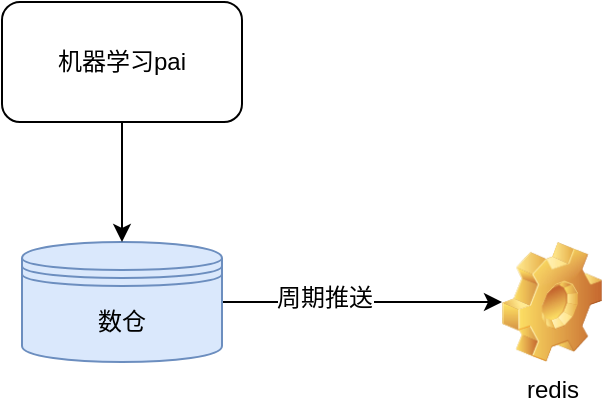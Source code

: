 <mxfile version="12.4.3" type="github" pages="1">
  <diagram id="D5SrRiFoWvf5I0LUAmtN" name="第 1 页">
    <mxGraphModel dx="1024" dy="612" grid="1" gridSize="10" guides="1" tooltips="1" connect="1" arrows="1" fold="1" page="1" pageScale="1" pageWidth="827" pageHeight="1169" math="0" shadow="0">
      <root>
        <mxCell id="0"/>
        <mxCell id="1" parent="0"/>
        <mxCell id="THFU7ujFhd3SdLaCnTlw-3" style="edgeStyle=orthogonalEdgeStyle;rounded=0;orthogonalLoop=1;jettySize=auto;html=1;exitX=1;exitY=0.5;exitDx=0;exitDy=0;entryX=0;entryY=0.5;entryDx=0;entryDy=0;" edge="1" parent="1" source="THFU7ujFhd3SdLaCnTlw-1" target="THFU7ujFhd3SdLaCnTlw-2">
          <mxGeometry relative="1" as="geometry"/>
        </mxCell>
        <mxCell id="THFU7ujFhd3SdLaCnTlw-6" value="周期推送" style="text;html=1;align=center;verticalAlign=middle;resizable=0;points=[];;labelBackgroundColor=#ffffff;" vertex="1" connectable="0" parent="THFU7ujFhd3SdLaCnTlw-3">
          <mxGeometry x="-0.277" y="2" relative="1" as="geometry">
            <mxPoint as="offset"/>
          </mxGeometry>
        </mxCell>
        <mxCell id="THFU7ujFhd3SdLaCnTlw-1" value="数仓" style="shape=datastore;whiteSpace=wrap;html=1;fillColor=#dae8fc;strokeColor=#6c8ebf;" vertex="1" parent="1">
          <mxGeometry x="230" y="250" width="100" height="60" as="geometry"/>
        </mxCell>
        <mxCell id="THFU7ujFhd3SdLaCnTlw-2" value="redis" style="shape=image;html=1;verticalLabelPosition=bottom;labelBackgroundColor=#ffffff;verticalAlign=top;imageAspect=0;image=img/clipart/Gear_128x128.png" vertex="1" parent="1">
          <mxGeometry x="470" y="250" width="50" height="60" as="geometry"/>
        </mxCell>
        <mxCell id="THFU7ujFhd3SdLaCnTlw-8" style="edgeStyle=orthogonalEdgeStyle;rounded=0;orthogonalLoop=1;jettySize=auto;html=1;exitX=0.5;exitY=1;exitDx=0;exitDy=0;entryX=0.5;entryY=0;entryDx=0;entryDy=0;" edge="1" parent="1" source="THFU7ujFhd3SdLaCnTlw-7" target="THFU7ujFhd3SdLaCnTlw-1">
          <mxGeometry relative="1" as="geometry"/>
        </mxCell>
        <mxCell id="THFU7ujFhd3SdLaCnTlw-7" value="机器学习pai" style="rounded=1;whiteSpace=wrap;html=1;" vertex="1" parent="1">
          <mxGeometry x="220" y="130" width="120" height="60" as="geometry"/>
        </mxCell>
      </root>
    </mxGraphModel>
  </diagram>
</mxfile>
